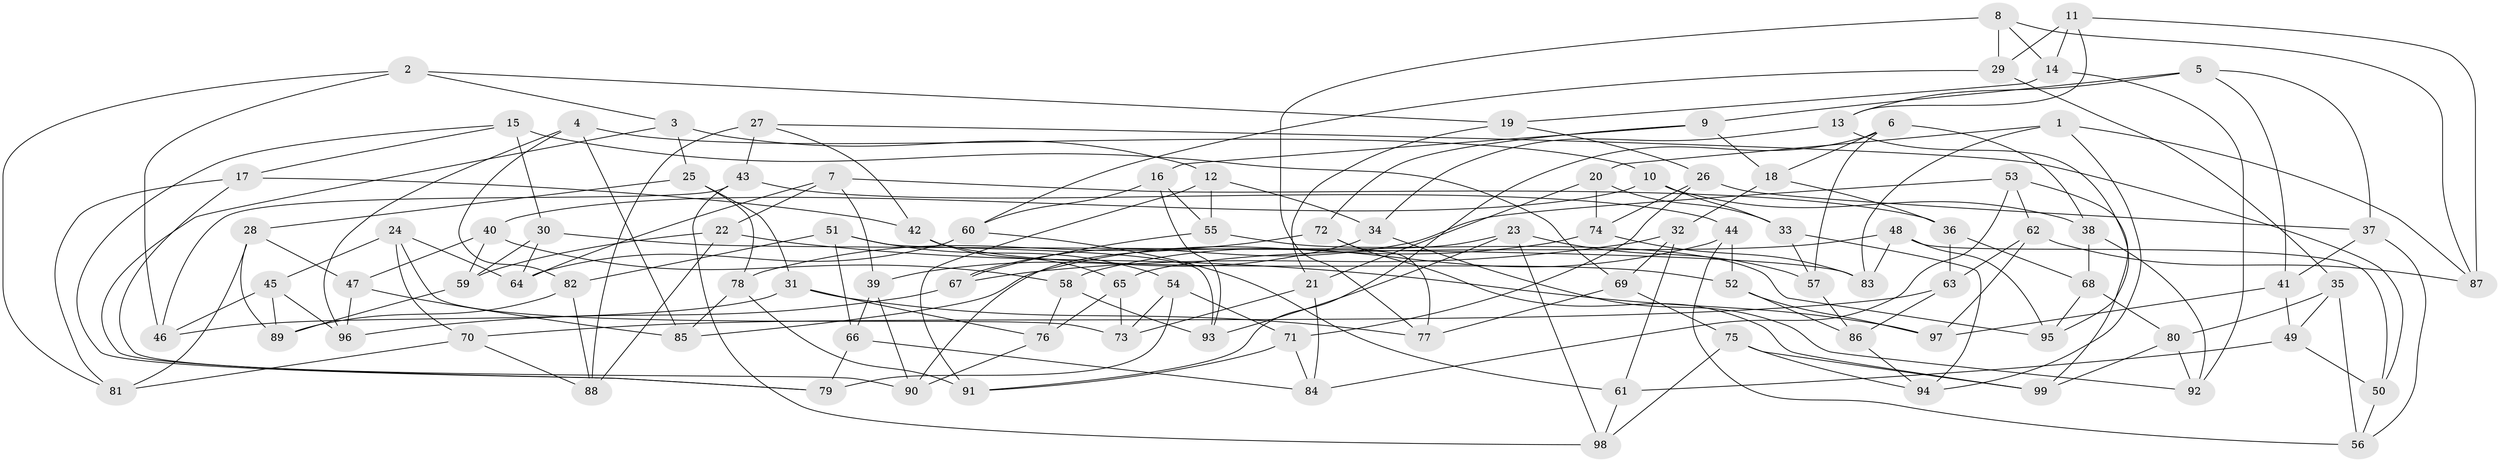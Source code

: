 // coarse degree distribution, {6: 0.42, 5: 0.2, 4: 0.26, 3: 0.02, 8: 0.02, 9: 0.02, 10: 0.02, 7: 0.04}
// Generated by graph-tools (version 1.1) at 2025/38/03/04/25 23:38:19]
// undirected, 99 vertices, 198 edges
graph export_dot {
  node [color=gray90,style=filled];
  1;
  2;
  3;
  4;
  5;
  6;
  7;
  8;
  9;
  10;
  11;
  12;
  13;
  14;
  15;
  16;
  17;
  18;
  19;
  20;
  21;
  22;
  23;
  24;
  25;
  26;
  27;
  28;
  29;
  30;
  31;
  32;
  33;
  34;
  35;
  36;
  37;
  38;
  39;
  40;
  41;
  42;
  43;
  44;
  45;
  46;
  47;
  48;
  49;
  50;
  51;
  52;
  53;
  54;
  55;
  56;
  57;
  58;
  59;
  60;
  61;
  62;
  63;
  64;
  65;
  66;
  67;
  68;
  69;
  70;
  71;
  72;
  73;
  74;
  75;
  76;
  77;
  78;
  79;
  80;
  81;
  82;
  83;
  84;
  85;
  86;
  87;
  88;
  89;
  90;
  91;
  92;
  93;
  94;
  95;
  96;
  97;
  98;
  99;
  1 -- 83;
  1 -- 87;
  1 -- 20;
  1 -- 94;
  2 -- 81;
  2 -- 46;
  2 -- 19;
  2 -- 3;
  3 -- 12;
  3 -- 25;
  3 -- 79;
  4 -- 85;
  4 -- 82;
  4 -- 10;
  4 -- 96;
  5 -- 13;
  5 -- 37;
  5 -- 9;
  5 -- 41;
  6 -- 18;
  6 -- 91;
  6 -- 57;
  6 -- 38;
  7 -- 36;
  7 -- 39;
  7 -- 64;
  7 -- 22;
  8 -- 87;
  8 -- 77;
  8 -- 29;
  8 -- 14;
  9 -- 16;
  9 -- 72;
  9 -- 18;
  10 -- 33;
  10 -- 38;
  10 -- 40;
  11 -- 14;
  11 -- 29;
  11 -- 13;
  11 -- 87;
  12 -- 34;
  12 -- 91;
  12 -- 55;
  13 -- 34;
  13 -- 95;
  14 -- 19;
  14 -- 92;
  15 -- 30;
  15 -- 17;
  15 -- 69;
  15 -- 79;
  16 -- 60;
  16 -- 55;
  16 -- 93;
  17 -- 42;
  17 -- 81;
  17 -- 90;
  18 -- 36;
  18 -- 32;
  19 -- 21;
  19 -- 26;
  20 -- 74;
  20 -- 33;
  20 -- 21;
  21 -- 84;
  21 -- 73;
  22 -- 97;
  22 -- 88;
  22 -- 59;
  23 -- 98;
  23 -- 90;
  23 -- 93;
  23 -- 57;
  24 -- 45;
  24 -- 64;
  24 -- 73;
  24 -- 70;
  25 -- 28;
  25 -- 31;
  25 -- 78;
  26 -- 74;
  26 -- 71;
  26 -- 37;
  27 -- 42;
  27 -- 43;
  27 -- 50;
  27 -- 88;
  28 -- 89;
  28 -- 81;
  28 -- 47;
  29 -- 60;
  29 -- 35;
  30 -- 83;
  30 -- 64;
  30 -- 59;
  31 -- 76;
  31 -- 46;
  31 -- 77;
  32 -- 67;
  32 -- 61;
  32 -- 69;
  33 -- 94;
  33 -- 57;
  34 -- 92;
  34 -- 39;
  35 -- 49;
  35 -- 80;
  35 -- 56;
  36 -- 63;
  36 -- 68;
  37 -- 41;
  37 -- 56;
  38 -- 92;
  38 -- 68;
  39 -- 66;
  39 -- 90;
  40 -- 47;
  40 -- 59;
  40 -- 58;
  41 -- 97;
  41 -- 49;
  42 -- 52;
  42 -- 65;
  43 -- 46;
  43 -- 44;
  43 -- 98;
  44 -- 52;
  44 -- 56;
  44 -- 58;
  45 -- 96;
  45 -- 46;
  45 -- 89;
  47 -- 85;
  47 -- 96;
  48 -- 95;
  48 -- 65;
  48 -- 83;
  48 -- 50;
  49 -- 61;
  49 -- 50;
  50 -- 56;
  51 -- 54;
  51 -- 66;
  51 -- 93;
  51 -- 82;
  52 -- 97;
  52 -- 86;
  53 -- 84;
  53 -- 67;
  53 -- 99;
  53 -- 62;
  54 -- 79;
  54 -- 71;
  54 -- 73;
  55 -- 67;
  55 -- 95;
  57 -- 86;
  58 -- 93;
  58 -- 76;
  59 -- 89;
  60 -- 61;
  60 -- 64;
  61 -- 98;
  62 -- 63;
  62 -- 87;
  62 -- 97;
  63 -- 86;
  63 -- 70;
  65 -- 73;
  65 -- 76;
  66 -- 79;
  66 -- 84;
  67 -- 96;
  68 -- 95;
  68 -- 80;
  69 -- 77;
  69 -- 75;
  70 -- 88;
  70 -- 81;
  71 -- 91;
  71 -- 84;
  72 -- 77;
  72 -- 99;
  72 -- 78;
  74 -- 83;
  74 -- 85;
  75 -- 98;
  75 -- 94;
  75 -- 99;
  76 -- 90;
  78 -- 91;
  78 -- 85;
  80 -- 99;
  80 -- 92;
  82 -- 88;
  82 -- 89;
  86 -- 94;
}
